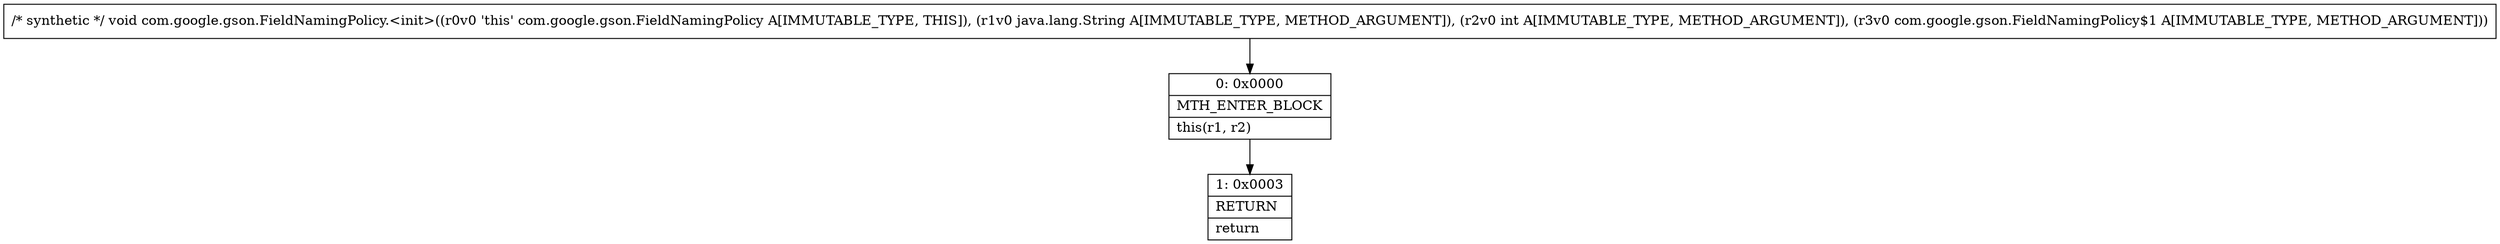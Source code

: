 digraph "CFG forcom.google.gson.FieldNamingPolicy.\<init\>(Ljava\/lang\/String;ILcom\/google\/gson\/FieldNamingPolicy$1;)V" {
Node_0 [shape=record,label="{0\:\ 0x0000|MTH_ENTER_BLOCK\l|this(r1, r2)\l}"];
Node_1 [shape=record,label="{1\:\ 0x0003|RETURN\l|return\l}"];
MethodNode[shape=record,label="{\/* synthetic *\/ void com.google.gson.FieldNamingPolicy.\<init\>((r0v0 'this' com.google.gson.FieldNamingPolicy A[IMMUTABLE_TYPE, THIS]), (r1v0 java.lang.String A[IMMUTABLE_TYPE, METHOD_ARGUMENT]), (r2v0 int A[IMMUTABLE_TYPE, METHOD_ARGUMENT]), (r3v0 com.google.gson.FieldNamingPolicy$1 A[IMMUTABLE_TYPE, METHOD_ARGUMENT])) }"];
MethodNode -> Node_0;
Node_0 -> Node_1;
}

